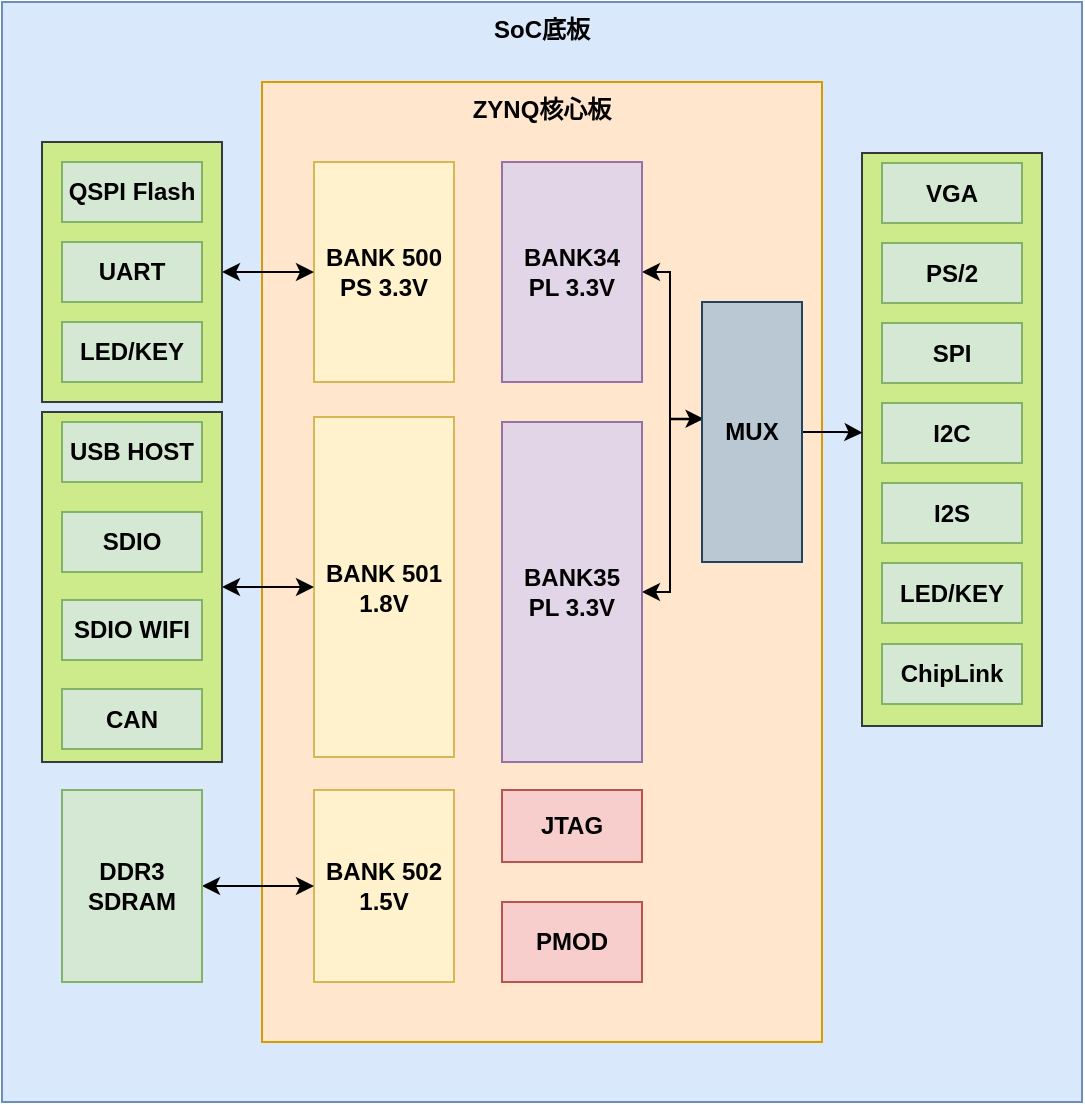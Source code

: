 <mxfile version="21.6.1" type="device">
  <diagram id="4MHzZf12IdjCN7fdoaNl" name="第 1 页">
    <mxGraphModel dx="683" dy="375" grid="1" gridSize="1" guides="1" tooltips="1" connect="1" arrows="1" fold="1" page="1" pageScale="1" pageWidth="1169" pageHeight="827" math="0" shadow="0">
      <root>
        <mxCell id="0" />
        <mxCell id="1" parent="0" />
        <mxCell id="CCkl5qkvYxKrHv8DzvY5-9" value="&lt;b&gt;SoC底板&lt;/b&gt;" style="rounded=0;whiteSpace=wrap;html=1;verticalAlign=top;fillColor=#dae8fc;strokeColor=#6c8ebf;" parent="1" vertex="1">
          <mxGeometry x="280" y="70" width="540" height="550" as="geometry" />
        </mxCell>
        <mxCell id="CCkl5qkvYxKrHv8DzvY5-1" value="&lt;b&gt;ZYNQ核心板&lt;/b&gt;" style="rounded=0;whiteSpace=wrap;html=1;verticalAlign=top;fillColor=#ffe6cc;strokeColor=#d79b00;" parent="1" vertex="1">
          <mxGeometry x="410" y="110" width="280" height="480" as="geometry" />
        </mxCell>
        <mxCell id="CCkl5qkvYxKrHv8DzvY5-2" value="&lt;b&gt;BANK 501&lt;br&gt;1.8V&lt;br&gt;&lt;/b&gt;" style="rounded=0;whiteSpace=wrap;html=1;verticalAlign=middle;fillColor=#fff2cc;strokeColor=#d6b656;" parent="1" vertex="1">
          <mxGeometry x="436" y="277.5" width="70" height="170" as="geometry" />
        </mxCell>
        <mxCell id="CCkl5qkvYxKrHv8DzvY5-3" value="&lt;b&gt;BANK 500&lt;br&gt;PS 3.3V&lt;br&gt;&lt;/b&gt;" style="rounded=0;whiteSpace=wrap;html=1;verticalAlign=middle;fillColor=#fff2cc;strokeColor=#d6b656;" parent="1" vertex="1">
          <mxGeometry x="436" y="150" width="70" height="110" as="geometry" />
        </mxCell>
        <mxCell id="CCkl5qkvYxKrHv8DzvY5-5" value="&lt;b&gt;BANK 502&lt;br&gt;1.5V&lt;br&gt;&lt;/b&gt;" style="rounded=0;whiteSpace=wrap;html=1;verticalAlign=middle;fillColor=#fff2cc;strokeColor=#d6b656;" parent="1" vertex="1">
          <mxGeometry x="436" y="464" width="70" height="96" as="geometry" />
        </mxCell>
        <mxCell id="vI11PCZts5h01opIFuYc-18" style="edgeStyle=orthogonalEdgeStyle;rounded=0;orthogonalLoop=1;jettySize=auto;html=1;entryX=-0.024;entryY=0.449;entryDx=0;entryDy=0;entryPerimeter=0;startArrow=classic;startFill=1;exitX=1;exitY=0.5;exitDx=0;exitDy=0;" parent="1" source="CCkl5qkvYxKrHv8DzvY5-7" edge="1">
          <mxGeometry relative="1" as="geometry">
            <mxPoint x="601" y="365" as="sourcePoint" />
            <mxPoint x="630.8" y="278.37" as="targetPoint" />
            <Array as="points">
              <mxPoint x="614" y="365" />
              <mxPoint x="614" y="278" />
            </Array>
          </mxGeometry>
        </mxCell>
        <mxCell id="CCkl5qkvYxKrHv8DzvY5-7" value="&lt;b&gt;BANK35&lt;br&gt;PL 3.3V&lt;br&gt;&lt;/b&gt;" style="rounded=0;whiteSpace=wrap;html=1;verticalAlign=middle;fillColor=#e1d5e7;strokeColor=#9673a6;" parent="1" vertex="1">
          <mxGeometry x="530" y="280" width="70" height="170" as="geometry" />
        </mxCell>
        <mxCell id="vI11PCZts5h01opIFuYc-17" style="edgeStyle=orthogonalEdgeStyle;rounded=0;orthogonalLoop=1;jettySize=auto;html=1;exitX=1;exitY=0.5;exitDx=0;exitDy=0;entryX=0.043;entryY=0.451;entryDx=0;entryDy=0;entryPerimeter=0;endArrow=none;endFill=0;startArrow=classic;startFill=1;" parent="1" source="CCkl5qkvYxKrHv8DzvY5-8" target="vI11PCZts5h01opIFuYc-16" edge="1">
          <mxGeometry relative="1" as="geometry">
            <Array as="points">
              <mxPoint x="614" y="205" />
              <mxPoint x="614" y="279" />
            </Array>
          </mxGeometry>
        </mxCell>
        <mxCell id="CCkl5qkvYxKrHv8DzvY5-8" value="&lt;b&gt;BANK34&lt;br&gt;PL 3.3V&lt;br&gt;&lt;/b&gt;" style="rounded=0;whiteSpace=wrap;html=1;verticalAlign=middle;fillColor=#e1d5e7;strokeColor=#9673a6;" parent="1" vertex="1">
          <mxGeometry x="530" y="150" width="70" height="110" as="geometry" />
        </mxCell>
        <mxCell id="vI11PCZts5h01opIFuYc-20" style="edgeStyle=orthogonalEdgeStyle;rounded=0;orthogonalLoop=1;jettySize=auto;html=1;exitX=1;exitY=0.5;exitDx=0;exitDy=0;startArrow=classic;startFill=1;" parent="1" source="vI11PCZts5h01opIFuYc-19" target="CCkl5qkvYxKrHv8DzvY5-3" edge="1">
          <mxGeometry relative="1" as="geometry" />
        </mxCell>
        <mxCell id="vI11PCZts5h01opIFuYc-19" value="&lt;b&gt;&lt;br&gt;&lt;/b&gt;" style="rounded=0;whiteSpace=wrap;html=1;verticalAlign=middle;fillColor=#cdeb8b;strokeColor=#36393d;" parent="1" vertex="1">
          <mxGeometry x="300" y="140" width="90" height="130" as="geometry" />
        </mxCell>
        <mxCell id="vI11PCZts5h01opIFuYc-22" style="edgeStyle=orthogonalEdgeStyle;rounded=0;orthogonalLoop=1;jettySize=auto;html=1;entryX=0;entryY=0.5;entryDx=0;entryDy=0;startArrow=classic;startFill=1;" parent="1" source="CCkl5qkvYxKrHv8DzvY5-10" target="CCkl5qkvYxKrHv8DzvY5-5" edge="1">
          <mxGeometry relative="1" as="geometry" />
        </mxCell>
        <mxCell id="CCkl5qkvYxKrHv8DzvY5-10" value="&lt;b&gt;DDR3&lt;br&gt;SDRAM&lt;br&gt;&lt;/b&gt;" style="rounded=0;whiteSpace=wrap;html=1;verticalAlign=middle;fillColor=#d5e8d4;strokeColor=#82b366;" parent="1" vertex="1">
          <mxGeometry x="310" y="464" width="70" height="96" as="geometry" />
        </mxCell>
        <mxCell id="vI11PCZts5h01opIFuYc-1" value="&lt;b&gt;QSPI Flash&lt;br&gt;&lt;/b&gt;" style="rounded=0;whiteSpace=wrap;html=1;verticalAlign=middle;fillColor=#d5e8d4;strokeColor=#82b366;" parent="1" vertex="1">
          <mxGeometry x="310" y="150" width="70" height="30" as="geometry" />
        </mxCell>
        <mxCell id="vI11PCZts5h01opIFuYc-2" value="&lt;b&gt;UART&lt;br&gt;&lt;/b&gt;" style="rounded=0;whiteSpace=wrap;html=1;verticalAlign=middle;fillColor=#d5e8d4;strokeColor=#82b366;" parent="1" vertex="1">
          <mxGeometry x="310" y="190" width="70" height="30" as="geometry" />
        </mxCell>
        <mxCell id="vI11PCZts5h01opIFuYc-26" style="edgeStyle=orthogonalEdgeStyle;rounded=0;orthogonalLoop=1;jettySize=auto;html=1;entryX=0;entryY=0.5;entryDx=0;entryDy=0;startArrow=classic;startFill=1;" parent="1" source="vI11PCZts5h01opIFuYc-21" target="CCkl5qkvYxKrHv8DzvY5-2" edge="1">
          <mxGeometry relative="1" as="geometry" />
        </mxCell>
        <mxCell id="vI11PCZts5h01opIFuYc-21" value="&lt;b&gt;&lt;br&gt;&lt;/b&gt;" style="rounded=0;whiteSpace=wrap;html=1;verticalAlign=middle;fillColor=#cdeb8b;strokeColor=#36393d;" parent="1" vertex="1">
          <mxGeometry x="300" y="275" width="90" height="175" as="geometry" />
        </mxCell>
        <mxCell id="vI11PCZts5h01opIFuYc-3" value="&lt;b&gt;CAN&lt;br&gt;&lt;/b&gt;" style="rounded=0;whiteSpace=wrap;html=1;verticalAlign=middle;fillColor=#d5e8d4;strokeColor=#82b366;" parent="1" vertex="1">
          <mxGeometry x="310" y="413.5" width="70" height="30" as="geometry" />
        </mxCell>
        <mxCell id="vI11PCZts5h01opIFuYc-4" value="&lt;b&gt;SDIO&lt;br&gt;&lt;/b&gt;" style="rounded=0;whiteSpace=wrap;html=1;verticalAlign=middle;fillColor=#d5e8d4;strokeColor=#82b366;" parent="1" vertex="1">
          <mxGeometry x="310" y="325" width="70" height="30" as="geometry" />
        </mxCell>
        <mxCell id="vI11PCZts5h01opIFuYc-5" value="&lt;b&gt;USB HOST&lt;br&gt;&lt;/b&gt;" style="rounded=0;whiteSpace=wrap;html=1;verticalAlign=middle;fillColor=#d5e8d4;strokeColor=#82b366;" parent="1" vertex="1">
          <mxGeometry x="310" y="280" width="70" height="30" as="geometry" />
        </mxCell>
        <mxCell id="vI11PCZts5h01opIFuYc-6" value="&lt;b&gt;SDIO WIFI&lt;br&gt;&lt;/b&gt;" style="rounded=0;whiteSpace=wrap;html=1;verticalAlign=middle;fillColor=#d5e8d4;strokeColor=#82b366;" parent="1" vertex="1">
          <mxGeometry x="310" y="369" width="70" height="30" as="geometry" />
        </mxCell>
        <mxCell id="vI11PCZts5h01opIFuYc-7" value="&lt;b&gt;LED/KEY&lt;br&gt;&lt;/b&gt;" style="rounded=0;whiteSpace=wrap;html=1;verticalAlign=middle;fillColor=#d5e8d4;strokeColor=#82b366;" parent="1" vertex="1">
          <mxGeometry x="310" y="230" width="70" height="30" as="geometry" />
        </mxCell>
        <mxCell id="vI11PCZts5h01opIFuYc-27" value="&lt;b&gt;&lt;br&gt;&lt;/b&gt;" style="rounded=0;whiteSpace=wrap;html=1;verticalAlign=middle;fillColor=#cdeb8b;strokeColor=#36393d;" parent="1" vertex="1">
          <mxGeometry x="710" y="145.5" width="90" height="286.5" as="geometry" />
        </mxCell>
        <mxCell id="vI11PCZts5h01opIFuYc-8" value="&lt;b&gt;VGA&lt;br&gt;&lt;/b&gt;" style="rounded=0;whiteSpace=wrap;html=1;verticalAlign=middle;fillColor=#d5e8d4;strokeColor=#82b366;" parent="1" vertex="1">
          <mxGeometry x="720" y="150.5" width="70" height="30" as="geometry" />
        </mxCell>
        <mxCell id="vI11PCZts5h01opIFuYc-9" value="&lt;b&gt;PS/2&lt;br&gt;&lt;/b&gt;" style="rounded=0;whiteSpace=wrap;html=1;verticalAlign=middle;fillColor=#d5e8d4;strokeColor=#82b366;" parent="1" vertex="1">
          <mxGeometry x="720" y="190.5" width="70" height="30" as="geometry" />
        </mxCell>
        <mxCell id="vI11PCZts5h01opIFuYc-10" value="&lt;b&gt;SPI&lt;br&gt;&lt;/b&gt;" style="rounded=0;whiteSpace=wrap;html=1;verticalAlign=middle;fillColor=#d5e8d4;strokeColor=#82b366;" parent="1" vertex="1">
          <mxGeometry x="720" y="230.5" width="70" height="30" as="geometry" />
        </mxCell>
        <mxCell id="vI11PCZts5h01opIFuYc-11" value="&lt;b&gt;I2C&lt;br&gt;&lt;/b&gt;" style="rounded=0;whiteSpace=wrap;html=1;verticalAlign=middle;fillColor=#d5e8d4;strokeColor=#82b366;" parent="1" vertex="1">
          <mxGeometry x="720" y="270.5" width="70" height="30" as="geometry" />
        </mxCell>
        <mxCell id="vI11PCZts5h01opIFuYc-12" value="&lt;b&gt;I2S&lt;br&gt;&lt;/b&gt;" style="rounded=0;whiteSpace=wrap;html=1;verticalAlign=middle;fillColor=#d5e8d4;strokeColor=#82b366;" parent="1" vertex="1">
          <mxGeometry x="720" y="310.5" width="70" height="30" as="geometry" />
        </mxCell>
        <mxCell id="vI11PCZts5h01opIFuYc-13" value="&lt;b&gt;LED/KEY&lt;br&gt;&lt;/b&gt;" style="rounded=0;whiteSpace=wrap;html=1;verticalAlign=middle;fillColor=#d5e8d4;strokeColor=#82b366;" parent="1" vertex="1">
          <mxGeometry x="720" y="350.5" width="70" height="30" as="geometry" />
        </mxCell>
        <mxCell id="vI11PCZts5h01opIFuYc-14" value="&lt;b&gt;JTAG&lt;br&gt;&lt;/b&gt;" style="rounded=0;whiteSpace=wrap;html=1;verticalAlign=middle;fillColor=#f8cecc;strokeColor=#b85450;" parent="1" vertex="1">
          <mxGeometry x="530" y="464" width="70" height="36" as="geometry" />
        </mxCell>
        <mxCell id="vI11PCZts5h01opIFuYc-15" value="&lt;b&gt;PMOD&lt;br&gt;&lt;/b&gt;" style="rounded=0;whiteSpace=wrap;html=1;verticalAlign=middle;fillColor=#f8cecc;strokeColor=#b85450;" parent="1" vertex="1">
          <mxGeometry x="530" y="520" width="70" height="40" as="geometry" />
        </mxCell>
        <mxCell id="b809RvCxQrZmXj9oLqcO-2" style="edgeStyle=orthogonalEdgeStyle;rounded=0;orthogonalLoop=1;jettySize=auto;html=1;entryX=0.003;entryY=0.488;entryDx=0;entryDy=0;entryPerimeter=0;" edge="1" parent="1" source="vI11PCZts5h01opIFuYc-16" target="vI11PCZts5h01opIFuYc-27">
          <mxGeometry relative="1" as="geometry" />
        </mxCell>
        <mxCell id="vI11PCZts5h01opIFuYc-16" value="&lt;b&gt;MUX&lt;br&gt;&lt;/b&gt;" style="rounded=0;whiteSpace=wrap;html=1;verticalAlign=middle;fillColor=#bac8d3;strokeColor=#23445d;" parent="1" vertex="1">
          <mxGeometry x="630" y="220" width="50" height="130" as="geometry" />
        </mxCell>
        <mxCell id="vI11PCZts5h01opIFuYc-24" value="&lt;b&gt;USB HOST&lt;br&gt;&lt;/b&gt;" style="rounded=0;whiteSpace=wrap;html=1;verticalAlign=middle;fillColor=#d5e8d4;strokeColor=#82b366;" parent="1" vertex="1">
          <mxGeometry x="310" y="280" width="70" height="30" as="geometry" />
        </mxCell>
        <mxCell id="b809RvCxQrZmXj9oLqcO-1" value="&lt;b&gt;ChipLink&lt;br&gt;&lt;/b&gt;" style="rounded=0;whiteSpace=wrap;html=1;verticalAlign=middle;fillColor=#d5e8d4;strokeColor=#82b366;" vertex="1" parent="1">
          <mxGeometry x="720" y="391" width="70" height="30" as="geometry" />
        </mxCell>
      </root>
    </mxGraphModel>
  </diagram>
</mxfile>
